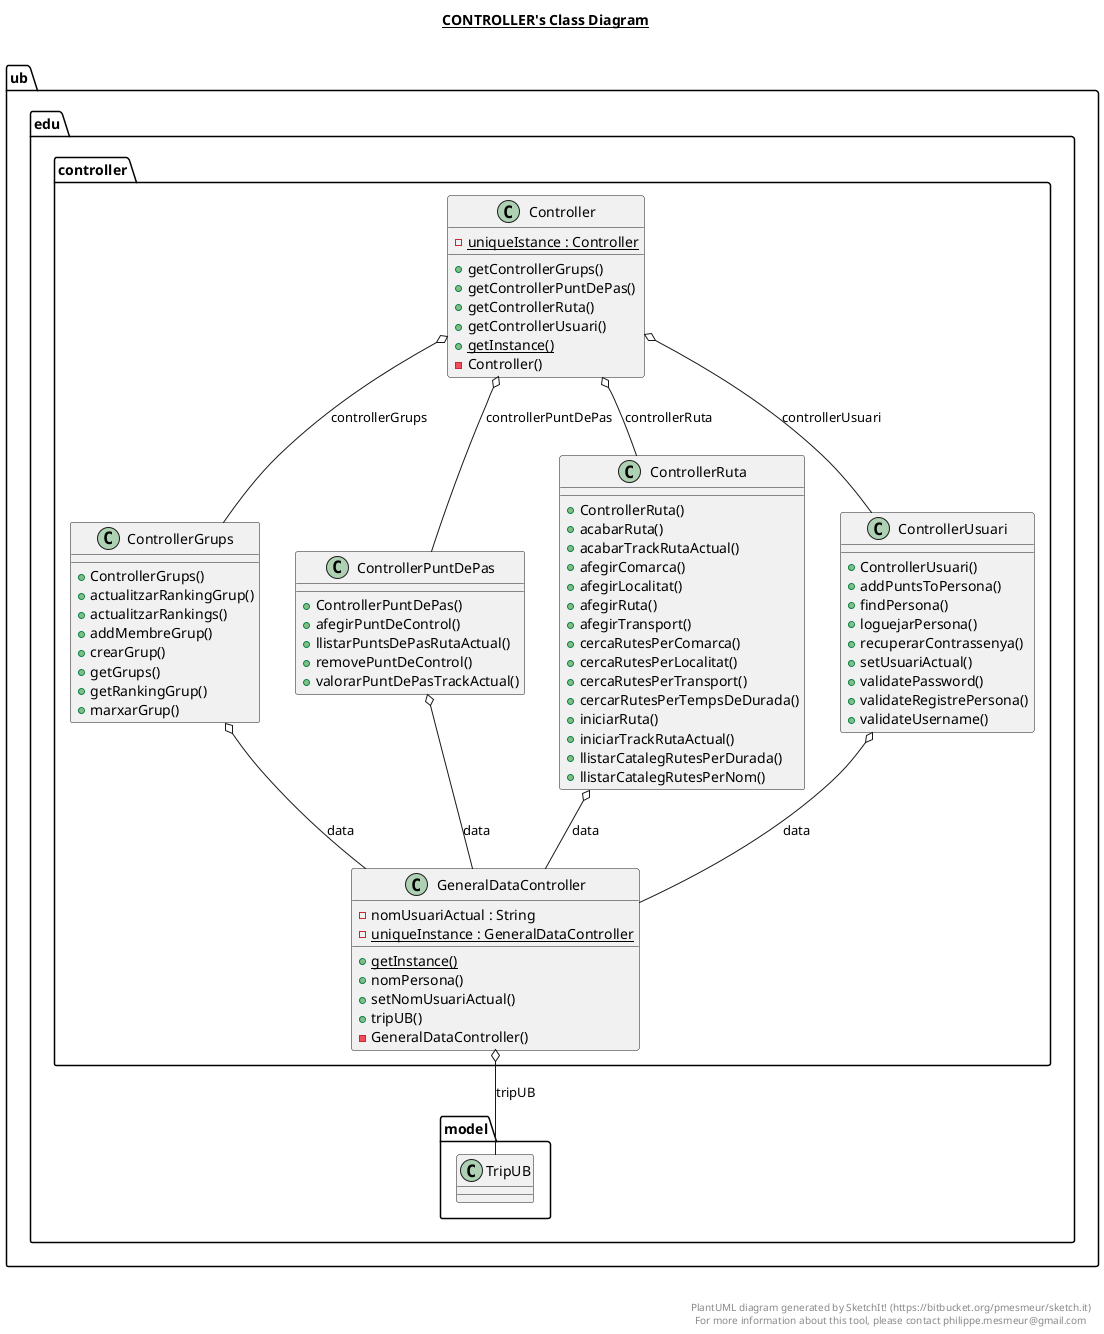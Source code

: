 @startuml

title __CONTROLLER's Class Diagram__\n

  namespace ub.edu.controller {
    class ub.edu.controller.Controller {
        {static} - uniqueIstance : Controller
        + getControllerGrups()
        + getControllerPuntDePas()
        + getControllerRuta()
        + getControllerUsuari()
        {static} + getInstance()
        - Controller()
    }
  }
  

  namespace ub.edu.controller {
    class ub.edu.controller.ControllerGrups {
        + ControllerGrups()
        + actualitzarRankingGrup()
        + actualitzarRankings()
        + addMembreGrup()
        + crearGrup()
        + getGrups()
        + getRankingGrup()
        + marxarGrup()
    }
  }
  

  namespace ub.edu.controller {
    class ub.edu.controller.ControllerPuntDePas {
        + ControllerPuntDePas()
        + afegirPuntDeControl()
        + llistarPuntsDePasRutaActual()
        + removePuntDeControl()
        + valorarPuntDePasTrackActual()
    }
  }
  

  namespace ub.edu.controller {
    class ub.edu.controller.ControllerRuta {
        + ControllerRuta()
        + acabarRuta()
        + acabarTrackRutaActual()
        + afegirComarca()
        + afegirLocalitat()
        + afegirRuta()
        + afegirTransport()
        + cercaRutesPerComarca()
        + cercaRutesPerLocalitat()
        + cercaRutesPerTransport()
        + cercarRutesPerTempsDeDurada()
        + iniciarRuta()
        + iniciarTrackRutaActual()
        + llistarCatalegRutesPerDurada()
        + llistarCatalegRutesPerNom()
    }
  }
  

  namespace ub.edu.controller {
    class ub.edu.controller.ControllerUsuari {
        + ControllerUsuari()
        + addPuntsToPersona()
        + findPersona()
        + loguejarPersona()
        + recuperarContrassenya()
        + setUsuariActual()
        + validatePassword()
        + validateRegistrePersona()
        + validateUsername()
    }
  }
  

  namespace ub.edu.controller {
    class ub.edu.controller.GeneralDataController {
        - nomUsuariActual : String
        {static} - uniqueInstance : GeneralDataController
        {static} + getInstance()
        + nomPersona()
        + setNomUsuariActual()
        + tripUB()
        - GeneralDataController()
    }
  }
  

  ub.edu.controller.Controller o-- ub.edu.controller.ControllerGrups : controllerGrups
  ub.edu.controller.Controller o-- ub.edu.controller.ControllerPuntDePas : controllerPuntDePas
  ub.edu.controller.Controller o-- ub.edu.controller.ControllerRuta : controllerRuta
  ub.edu.controller.Controller o-- ub.edu.controller.ControllerUsuari : controllerUsuari
  ub.edu.controller.ControllerGrups o-- ub.edu.controller.GeneralDataController : data
  ub.edu.controller.ControllerPuntDePas o-- ub.edu.controller.GeneralDataController : data
  ub.edu.controller.ControllerRuta o-- ub.edu.controller.GeneralDataController : data
  ub.edu.controller.ControllerUsuari o-- ub.edu.controller.GeneralDataController : data
  ub.edu.controller.GeneralDataController o-- ub.edu.model.TripUB : tripUB


right footer


PlantUML diagram generated by SketchIt! (https://bitbucket.org/pmesmeur/sketch.it)
For more information about this tool, please contact philippe.mesmeur@gmail.com
endfooter

@enduml
